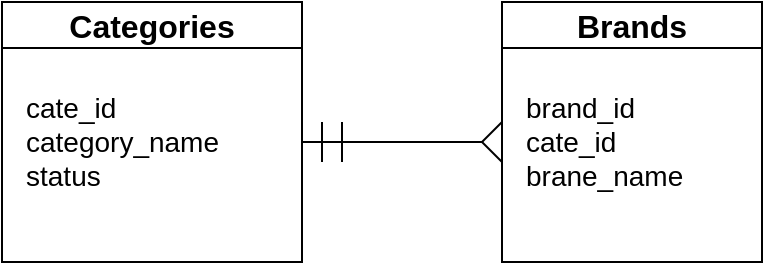 <mxfile version="24.7.12">
  <diagram name="Page-1" id="Ml8nJPqID6BPiU8cqfta">
    <mxGraphModel dx="1050" dy="603" grid="1" gridSize="10" guides="1" tooltips="1" connect="1" arrows="1" fold="1" page="1" pageScale="1" pageWidth="850" pageHeight="1100" math="0" shadow="0">
      <root>
        <mxCell id="0" />
        <mxCell id="1" parent="0" />
        <mxCell id="a3BqBZal-KIyaXah_P5o-2" value="Categories" style="swimlane;whiteSpace=wrap;html=1;fontSize=16;spacingTop=0;" vertex="1" parent="1">
          <mxGeometry x="80" y="90" width="150" height="130" as="geometry" />
        </mxCell>
        <mxCell id="a3BqBZal-KIyaXah_P5o-3" value="&lt;font style=&quot;font-size: 14px;&quot;&gt;cate_id&lt;/font&gt;&lt;div style=&quot;font-size: 14px;&quot;&gt;&lt;font style=&quot;font-size: 14px;&quot;&gt;category_name&lt;/font&gt;&lt;/div&gt;&lt;div style=&quot;font-size: 14px;&quot;&gt;&lt;font style=&quot;font-size: 14px;&quot;&gt;status&lt;/font&gt;&lt;/div&gt;" style="text;html=1;align=left;verticalAlign=middle;resizable=0;points=[];autosize=1;glass=0;rounded=0;spacing=2;spacingTop=0;" vertex="1" parent="a3BqBZal-KIyaXah_P5o-2">
          <mxGeometry x="10" y="40" width="120" height="60" as="geometry" />
        </mxCell>
        <mxCell id="a3BqBZal-KIyaXah_P5o-4" value="Brands" style="swimlane;whiteSpace=wrap;html=1;fontSize=16;spacingTop=0;" vertex="1" parent="1">
          <mxGeometry x="330" y="90" width="130" height="130" as="geometry" />
        </mxCell>
        <mxCell id="a3BqBZal-KIyaXah_P5o-5" value="&lt;span style=&quot;font-size: 14px;&quot;&gt;brand_id&lt;/span&gt;&lt;div&gt;&lt;span style=&quot;font-size: 14px;&quot;&gt;cate_id&lt;/span&gt;&lt;/div&gt;&lt;div&gt;&lt;span style=&quot;font-size: 14px;&quot;&gt;brane_name&lt;/span&gt;&lt;/div&gt;" style="text;html=1;align=left;verticalAlign=middle;resizable=0;points=[];autosize=1;glass=0;rounded=0;spacing=2;spacingTop=0;" vertex="1" parent="a3BqBZal-KIyaXah_P5o-4">
          <mxGeometry x="10" y="40" width="100" height="60" as="geometry" />
        </mxCell>
        <mxCell id="a3BqBZal-KIyaXah_P5o-9" value="" style="endArrow=none;html=1;rounded=0;" edge="1" parent="1">
          <mxGeometry width="50" height="50" relative="1" as="geometry">
            <mxPoint x="230" y="160" as="sourcePoint" />
            <mxPoint x="320" y="160" as="targetPoint" />
          </mxGeometry>
        </mxCell>
        <mxCell id="a3BqBZal-KIyaXah_P5o-10" value="" style="endArrow=none;html=1;rounded=0;" edge="1" parent="1">
          <mxGeometry width="50" height="50" relative="1" as="geometry">
            <mxPoint x="240" y="170" as="sourcePoint" />
            <mxPoint x="240" y="150" as="targetPoint" />
            <Array as="points">
              <mxPoint x="240" y="160" />
            </Array>
          </mxGeometry>
        </mxCell>
        <mxCell id="a3BqBZal-KIyaXah_P5o-12" value="" style="endArrow=none;html=1;rounded=0;" edge="1" parent="1">
          <mxGeometry width="50" height="50" relative="1" as="geometry">
            <mxPoint x="250" y="170" as="sourcePoint" />
            <mxPoint x="250" y="160" as="targetPoint" />
            <Array as="points">
              <mxPoint x="250" y="150" />
            </Array>
          </mxGeometry>
        </mxCell>
        <mxCell id="a3BqBZal-KIyaXah_P5o-13" value="" style="endArrow=none;html=1;rounded=0;" edge="1" parent="1">
          <mxGeometry width="50" height="50" relative="1" as="geometry">
            <mxPoint x="320" y="160" as="sourcePoint" />
            <mxPoint x="330" y="170" as="targetPoint" />
          </mxGeometry>
        </mxCell>
        <mxCell id="a3BqBZal-KIyaXah_P5o-14" value="" style="endArrow=none;html=1;rounded=0;" edge="1" parent="1">
          <mxGeometry width="50" height="50" relative="1" as="geometry">
            <mxPoint x="320" y="160" as="sourcePoint" />
            <mxPoint x="330" y="150" as="targetPoint" />
          </mxGeometry>
        </mxCell>
      </root>
    </mxGraphModel>
  </diagram>
</mxfile>
